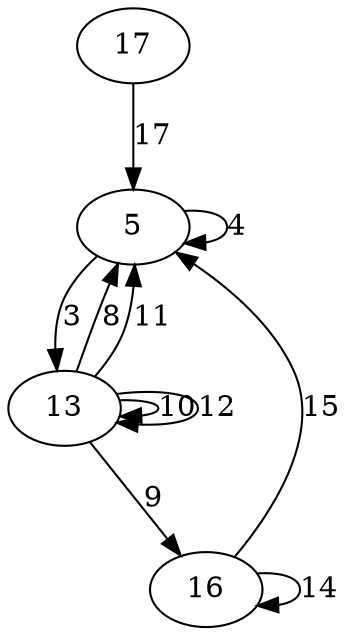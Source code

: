 digraph or1200_0{
5 [label="5"];
13 [label="13"];
16 [label="16"];
17 [label="17"];
5->5 [label="4"];
13->5 [label="8"];
13->5 [label="11"];
16->5 [label="15"];
17->5 [label="17"];
5->13 [label="3"];
13->13 [label="10"];
13->13 [label="12"];
13->16 [label="9"];
16->16 [label="14"];
}